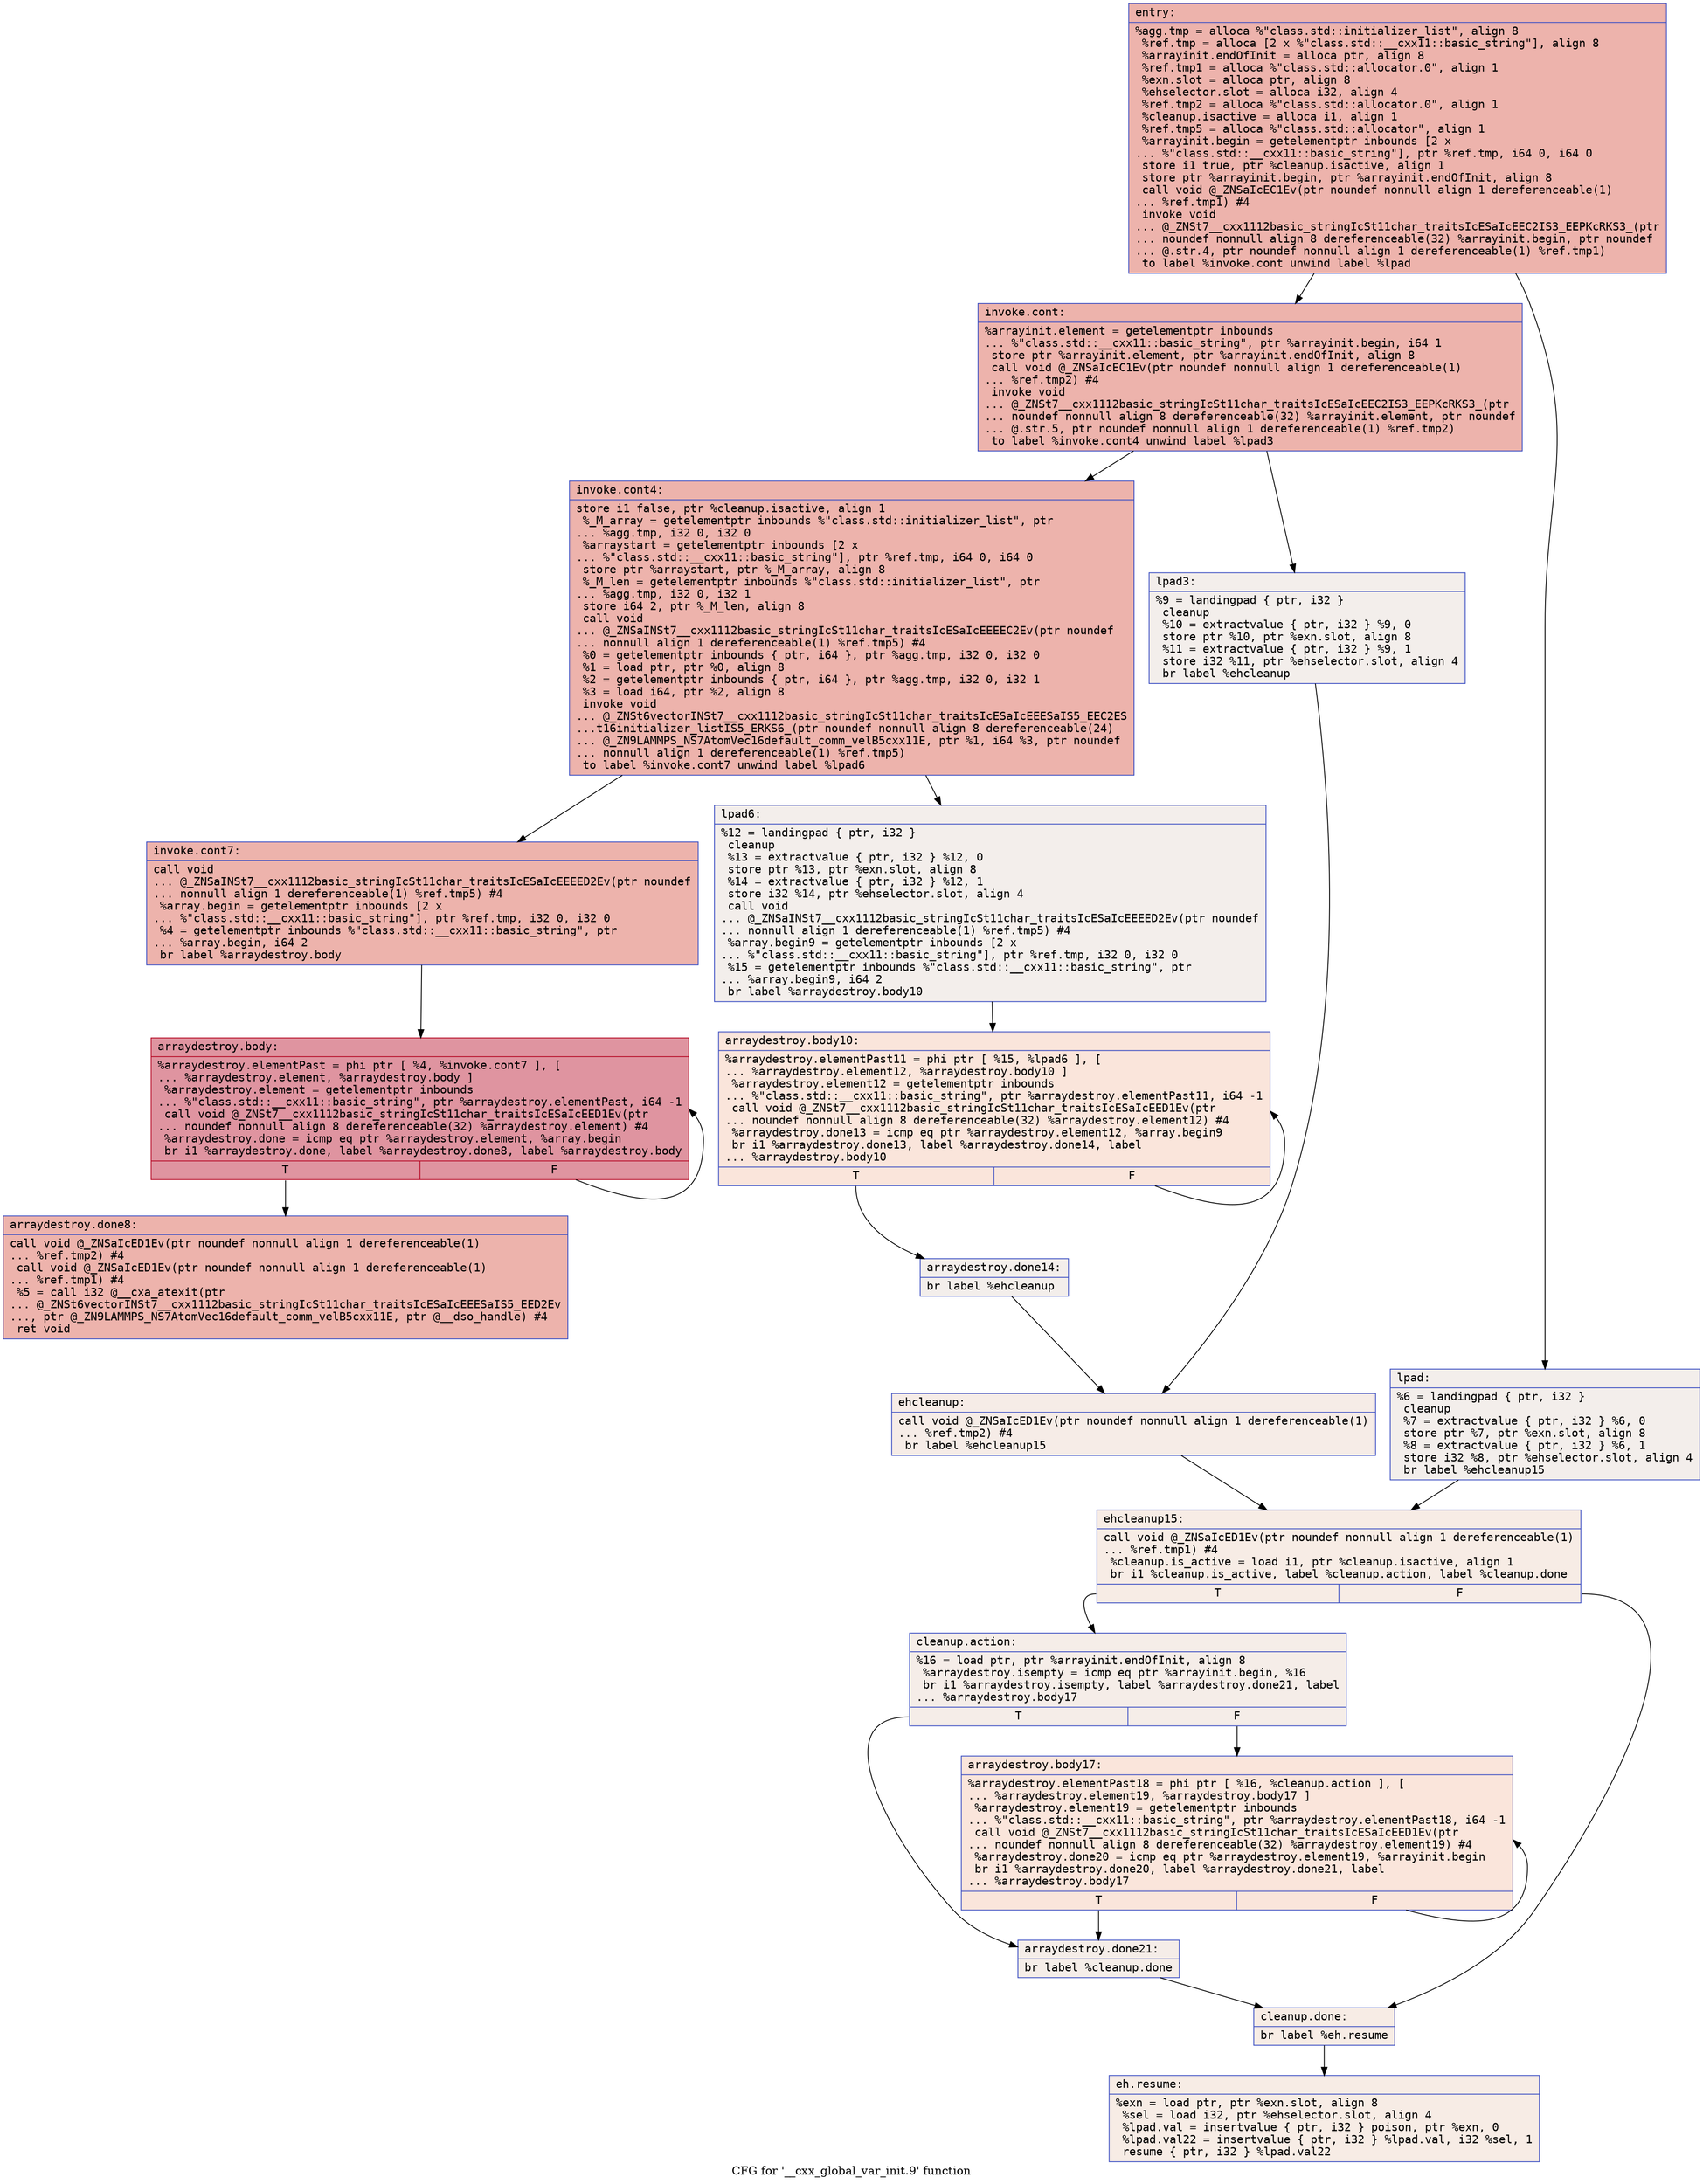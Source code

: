 digraph "CFG for '__cxx_global_var_init.9' function" {
	label="CFG for '__cxx_global_var_init.9' function";

	Node0x56285a896550 [shape=record,color="#3d50c3ff", style=filled, fillcolor="#d6524470" fontname="Courier",label="{entry:\l|  %agg.tmp = alloca %\"class.std::initializer_list\", align 8\l  %ref.tmp = alloca [2 x %\"class.std::__cxx11::basic_string\"], align 8\l  %arrayinit.endOfInit = alloca ptr, align 8\l  %ref.tmp1 = alloca %\"class.std::allocator.0\", align 1\l  %exn.slot = alloca ptr, align 8\l  %ehselector.slot = alloca i32, align 4\l  %ref.tmp2 = alloca %\"class.std::allocator.0\", align 1\l  %cleanup.isactive = alloca i1, align 1\l  %ref.tmp5 = alloca %\"class.std::allocator\", align 1\l  %arrayinit.begin = getelementptr inbounds [2 x\l... %\"class.std::__cxx11::basic_string\"], ptr %ref.tmp, i64 0, i64 0\l  store i1 true, ptr %cleanup.isactive, align 1\l  store ptr %arrayinit.begin, ptr %arrayinit.endOfInit, align 8\l  call void @_ZNSaIcEC1Ev(ptr noundef nonnull align 1 dereferenceable(1)\l... %ref.tmp1) #4\l  invoke void\l... @_ZNSt7__cxx1112basic_stringIcSt11char_traitsIcESaIcEEC2IS3_EEPKcRKS3_(ptr\l... noundef nonnull align 8 dereferenceable(32) %arrayinit.begin, ptr noundef\l... @.str.4, ptr noundef nonnull align 1 dereferenceable(1) %ref.tmp1)\l          to label %invoke.cont unwind label %lpad\l}"];
	Node0x56285a896550 -> Node0x56285a8970a0[tooltip="entry -> invoke.cont\nProbability 100.00%" ];
	Node0x56285a896550 -> Node0x56285a8970f0[tooltip="entry -> lpad\nProbability 0.00%" ];
	Node0x56285a8970a0 [shape=record,color="#3d50c3ff", style=filled, fillcolor="#d6524470" fontname="Courier",label="{invoke.cont:\l|  %arrayinit.element = getelementptr inbounds\l... %\"class.std::__cxx11::basic_string\", ptr %arrayinit.begin, i64 1\l  store ptr %arrayinit.element, ptr %arrayinit.endOfInit, align 8\l  call void @_ZNSaIcEC1Ev(ptr noundef nonnull align 1 dereferenceable(1)\l... %ref.tmp2) #4\l  invoke void\l... @_ZNSt7__cxx1112basic_stringIcSt11char_traitsIcESaIcEEC2IS3_EEPKcRKS3_(ptr\l... noundef nonnull align 8 dereferenceable(32) %arrayinit.element, ptr noundef\l... @.str.5, ptr noundef nonnull align 1 dereferenceable(1) %ref.tmp2)\l          to label %invoke.cont4 unwind label %lpad3\l}"];
	Node0x56285a8970a0 -> Node0x56285a897720[tooltip="invoke.cont -> invoke.cont4\nProbability 100.00%" ];
	Node0x56285a8970a0 -> Node0x56285a897770[tooltip="invoke.cont -> lpad3\nProbability 0.00%" ];
	Node0x56285a897720 [shape=record,color="#3d50c3ff", style=filled, fillcolor="#d6524470" fontname="Courier",label="{invoke.cont4:\l|  store i1 false, ptr %cleanup.isactive, align 1\l  %_M_array = getelementptr inbounds %\"class.std::initializer_list\", ptr\l... %agg.tmp, i32 0, i32 0\l  %arraystart = getelementptr inbounds [2 x\l... %\"class.std::__cxx11::basic_string\"], ptr %ref.tmp, i64 0, i64 0\l  store ptr %arraystart, ptr %_M_array, align 8\l  %_M_len = getelementptr inbounds %\"class.std::initializer_list\", ptr\l... %agg.tmp, i32 0, i32 1\l  store i64 2, ptr %_M_len, align 8\l  call void\l... @_ZNSaINSt7__cxx1112basic_stringIcSt11char_traitsIcESaIcEEEEC2Ev(ptr noundef\l... nonnull align 1 dereferenceable(1) %ref.tmp5) #4\l  %0 = getelementptr inbounds \{ ptr, i64 \}, ptr %agg.tmp, i32 0, i32 0\l  %1 = load ptr, ptr %0, align 8\l  %2 = getelementptr inbounds \{ ptr, i64 \}, ptr %agg.tmp, i32 0, i32 1\l  %3 = load i64, ptr %2, align 8\l  invoke void\l... @_ZNSt6vectorINSt7__cxx1112basic_stringIcSt11char_traitsIcESaIcEEESaIS5_EEC2ES\l...t16initializer_listIS5_ERKS6_(ptr noundef nonnull align 8 dereferenceable(24)\l... @_ZN9LAMMPS_NS7AtomVec16default_comm_velB5cxx11E, ptr %1, i64 %3, ptr noundef\l... nonnull align 1 dereferenceable(1) %ref.tmp5)\l          to label %invoke.cont7 unwind label %lpad6\l}"];
	Node0x56285a897720 -> Node0x56285a8976d0[tooltip="invoke.cont4 -> invoke.cont7\nProbability 100.00%" ];
	Node0x56285a897720 -> Node0x56285a898250[tooltip="invoke.cont4 -> lpad6\nProbability 0.00%" ];
	Node0x56285a8976d0 [shape=record,color="#3d50c3ff", style=filled, fillcolor="#d6524470" fontname="Courier",label="{invoke.cont7:\l|  call void\l... @_ZNSaINSt7__cxx1112basic_stringIcSt11char_traitsIcESaIcEEEED2Ev(ptr noundef\l... nonnull align 1 dereferenceable(1) %ref.tmp5) #4\l  %array.begin = getelementptr inbounds [2 x\l... %\"class.std::__cxx11::basic_string\"], ptr %ref.tmp, i32 0, i32 0\l  %4 = getelementptr inbounds %\"class.std::__cxx11::basic_string\", ptr\l... %array.begin, i64 2\l  br label %arraydestroy.body\l}"];
	Node0x56285a8976d0 -> Node0x56285a898580[tooltip="invoke.cont7 -> arraydestroy.body\nProbability 100.00%" ];
	Node0x56285a898580 [shape=record,color="#b70d28ff", style=filled, fillcolor="#b70d2870" fontname="Courier",label="{arraydestroy.body:\l|  %arraydestroy.elementPast = phi ptr [ %4, %invoke.cont7 ], [\l... %arraydestroy.element, %arraydestroy.body ]\l  %arraydestroy.element = getelementptr inbounds\l... %\"class.std::__cxx11::basic_string\", ptr %arraydestroy.elementPast, i64 -1\l  call void @_ZNSt7__cxx1112basic_stringIcSt11char_traitsIcESaIcEED1Ev(ptr\l... noundef nonnull align 8 dereferenceable(32) %arraydestroy.element) #4\l  %arraydestroy.done = icmp eq ptr %arraydestroy.element, %array.begin\l  br i1 %arraydestroy.done, label %arraydestroy.done8, label %arraydestroy.body\l|{<s0>T|<s1>F}}"];
	Node0x56285a898580:s0 -> Node0x56285a897140[tooltip="arraydestroy.body -> arraydestroy.done8\nProbability 3.12%" ];
	Node0x56285a898580:s1 -> Node0x56285a898580[tooltip="arraydestroy.body -> arraydestroy.body\nProbability 96.88%" ];
	Node0x56285a897140 [shape=record,color="#3d50c3ff", style=filled, fillcolor="#d6524470" fontname="Courier",label="{arraydestroy.done8:\l|  call void @_ZNSaIcED1Ev(ptr noundef nonnull align 1 dereferenceable(1)\l... %ref.tmp2) #4\l  call void @_ZNSaIcED1Ev(ptr noundef nonnull align 1 dereferenceable(1)\l... %ref.tmp1) #4\l  %5 = call i32 @__cxa_atexit(ptr\l... @_ZNSt6vectorINSt7__cxx1112basic_stringIcSt11char_traitsIcESaIcEEESaIS5_EED2Ev\l..., ptr @_ZN9LAMMPS_NS7AtomVec16default_comm_velB5cxx11E, ptr @__dso_handle) #4\l  ret void\l}"];
	Node0x56285a8970f0 [shape=record,color="#3d50c3ff", style=filled, fillcolor="#e5d8d170" fontname="Courier",label="{lpad:\l|  %6 = landingpad \{ ptr, i32 \}\l          cleanup\l  %7 = extractvalue \{ ptr, i32 \} %6, 0\l  store ptr %7, ptr %exn.slot, align 8\l  %8 = extractvalue \{ ptr, i32 \} %6, 1\l  store i32 %8, ptr %ehselector.slot, align 4\l  br label %ehcleanup15\l}"];
	Node0x56285a8970f0 -> Node0x56285a899560[tooltip="lpad -> ehcleanup15\nProbability 100.00%" ];
	Node0x56285a897770 [shape=record,color="#3d50c3ff", style=filled, fillcolor="#e5d8d170" fontname="Courier",label="{lpad3:\l|  %9 = landingpad \{ ptr, i32 \}\l          cleanup\l  %10 = extractvalue \{ ptr, i32 \} %9, 0\l  store ptr %10, ptr %exn.slot, align 8\l  %11 = extractvalue \{ ptr, i32 \} %9, 1\l  store i32 %11, ptr %ehselector.slot, align 4\l  br label %ehcleanup\l}"];
	Node0x56285a897770 -> Node0x56285a899880[tooltip="lpad3 -> ehcleanup\nProbability 100.00%" ];
	Node0x56285a898250 [shape=record,color="#3d50c3ff", style=filled, fillcolor="#e5d8d170" fontname="Courier",label="{lpad6:\l|  %12 = landingpad \{ ptr, i32 \}\l          cleanup\l  %13 = extractvalue \{ ptr, i32 \} %12, 0\l  store ptr %13, ptr %exn.slot, align 8\l  %14 = extractvalue \{ ptr, i32 \} %12, 1\l  store i32 %14, ptr %ehselector.slot, align 4\l  call void\l... @_ZNSaINSt7__cxx1112basic_stringIcSt11char_traitsIcESaIcEEEED2Ev(ptr noundef\l... nonnull align 1 dereferenceable(1) %ref.tmp5) #4\l  %array.begin9 = getelementptr inbounds [2 x\l... %\"class.std::__cxx11::basic_string\"], ptr %ref.tmp, i32 0, i32 0\l  %15 = getelementptr inbounds %\"class.std::__cxx11::basic_string\", ptr\l... %array.begin9, i64 2\l  br label %arraydestroy.body10\l}"];
	Node0x56285a898250 -> Node0x56285a899bc0[tooltip="lpad6 -> arraydestroy.body10\nProbability 100.00%" ];
	Node0x56285a899bc0 [shape=record,color="#3d50c3ff", style=filled, fillcolor="#f4c5ad70" fontname="Courier",label="{arraydestroy.body10:\l|  %arraydestroy.elementPast11 = phi ptr [ %15, %lpad6 ], [\l... %arraydestroy.element12, %arraydestroy.body10 ]\l  %arraydestroy.element12 = getelementptr inbounds\l... %\"class.std::__cxx11::basic_string\", ptr %arraydestroy.elementPast11, i64 -1\l  call void @_ZNSt7__cxx1112basic_stringIcSt11char_traitsIcESaIcEED1Ev(ptr\l... noundef nonnull align 8 dereferenceable(32) %arraydestroy.element12) #4\l  %arraydestroy.done13 = icmp eq ptr %arraydestroy.element12, %array.begin9\l  br i1 %arraydestroy.done13, label %arraydestroy.done14, label\l... %arraydestroy.body10\l|{<s0>T|<s1>F}}"];
	Node0x56285a899bc0:s0 -> Node0x56285a89a220[tooltip="arraydestroy.body10 -> arraydestroy.done14\nProbability 3.12%" ];
	Node0x56285a899bc0:s1 -> Node0x56285a899bc0[tooltip="arraydestroy.body10 -> arraydestroy.body10\nProbability 96.88%" ];
	Node0x56285a89a220 [shape=record,color="#3d50c3ff", style=filled, fillcolor="#e5d8d170" fontname="Courier",label="{arraydestroy.done14:\l|  br label %ehcleanup\l}"];
	Node0x56285a89a220 -> Node0x56285a899880[tooltip="arraydestroy.done14 -> ehcleanup\nProbability 100.00%" ];
	Node0x56285a899880 [shape=record,color="#3d50c3ff", style=filled, fillcolor="#ead5c970" fontname="Courier",label="{ehcleanup:\l|  call void @_ZNSaIcED1Ev(ptr noundef nonnull align 1 dereferenceable(1)\l... %ref.tmp2) #4\l  br label %ehcleanup15\l}"];
	Node0x56285a899880 -> Node0x56285a899560[tooltip="ehcleanup -> ehcleanup15\nProbability 100.00%" ];
	Node0x56285a899560 [shape=record,color="#3d50c3ff", style=filled, fillcolor="#ecd3c570" fontname="Courier",label="{ehcleanup15:\l|  call void @_ZNSaIcED1Ev(ptr noundef nonnull align 1 dereferenceable(1)\l... %ref.tmp1) #4\l  %cleanup.is_active = load i1, ptr %cleanup.isactive, align 1\l  br i1 %cleanup.is_active, label %cleanup.action, label %cleanup.done\l|{<s0>T|<s1>F}}"];
	Node0x56285a899560:s0 -> Node0x56285a89a7f0[tooltip="ehcleanup15 -> cleanup.action\nProbability 50.00%" ];
	Node0x56285a899560:s1 -> Node0x56285a89a840[tooltip="ehcleanup15 -> cleanup.done\nProbability 50.00%" ];
	Node0x56285a89a7f0 [shape=record,color="#3d50c3ff", style=filled, fillcolor="#e8d6cc70" fontname="Courier",label="{cleanup.action:\l|  %16 = load ptr, ptr %arrayinit.endOfInit, align 8\l  %arraydestroy.isempty = icmp eq ptr %arrayinit.begin, %16\l  br i1 %arraydestroy.isempty, label %arraydestroy.done21, label\l... %arraydestroy.body17\l|{<s0>T|<s1>F}}"];
	Node0x56285a89a7f0:s0 -> Node0x56285a89aa60[tooltip="cleanup.action -> arraydestroy.done21\nProbability 37.50%" ];
	Node0x56285a89a7f0:s1 -> Node0x56285a89aab0[tooltip="cleanup.action -> arraydestroy.body17\nProbability 62.50%" ];
	Node0x56285a89aab0 [shape=record,color="#3d50c3ff", style=filled, fillcolor="#f4c5ad70" fontname="Courier",label="{arraydestroy.body17:\l|  %arraydestroy.elementPast18 = phi ptr [ %16, %cleanup.action ], [\l... %arraydestroy.element19, %arraydestroy.body17 ]\l  %arraydestroy.element19 = getelementptr inbounds\l... %\"class.std::__cxx11::basic_string\", ptr %arraydestroy.elementPast18, i64 -1\l  call void @_ZNSt7__cxx1112basic_stringIcSt11char_traitsIcESaIcEED1Ev(ptr\l... noundef nonnull align 8 dereferenceable(32) %arraydestroy.element19) #4\l  %arraydestroy.done20 = icmp eq ptr %arraydestroy.element19, %arrayinit.begin\l  br i1 %arraydestroy.done20, label %arraydestroy.done21, label\l... %arraydestroy.body17\l|{<s0>T|<s1>F}}"];
	Node0x56285a89aab0:s0 -> Node0x56285a89aa60[tooltip="arraydestroy.body17 -> arraydestroy.done21\nProbability 3.12%" ];
	Node0x56285a89aab0:s1 -> Node0x56285a89aab0[tooltip="arraydestroy.body17 -> arraydestroy.body17\nProbability 96.88%" ];
	Node0x56285a89aa60 [shape=record,color="#3d50c3ff", style=filled, fillcolor="#e8d6cc70" fontname="Courier",label="{arraydestroy.done21:\l|  br label %cleanup.done\l}"];
	Node0x56285a89aa60 -> Node0x56285a89a840[tooltip="arraydestroy.done21 -> cleanup.done\nProbability 100.00%" ];
	Node0x56285a89a840 [shape=record,color="#3d50c3ff", style=filled, fillcolor="#ecd3c570" fontname="Courier",label="{cleanup.done:\l|  br label %eh.resume\l}"];
	Node0x56285a89a840 -> Node0x56285a89ae20[tooltip="cleanup.done -> eh.resume\nProbability 100.00%" ];
	Node0x56285a89ae20 [shape=record,color="#3d50c3ff", style=filled, fillcolor="#ecd3c570" fontname="Courier",label="{eh.resume:\l|  %exn = load ptr, ptr %exn.slot, align 8\l  %sel = load i32, ptr %ehselector.slot, align 4\l  %lpad.val = insertvalue \{ ptr, i32 \} poison, ptr %exn, 0\l  %lpad.val22 = insertvalue \{ ptr, i32 \} %lpad.val, i32 %sel, 1\l  resume \{ ptr, i32 \} %lpad.val22\l}"];
}
